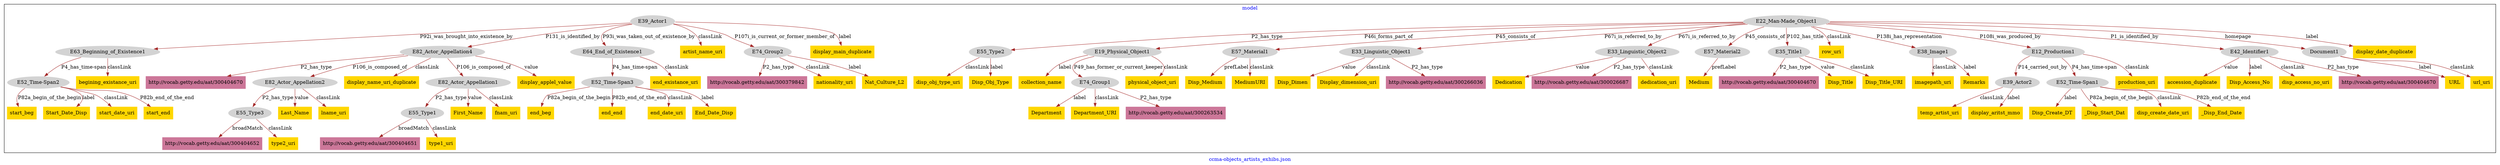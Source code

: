 digraph n0 {
fontcolor="blue"
remincross="true"
label="ccma-objects_artists_exhibs.json"
subgraph cluster {
label="model"
n2[style="filled",color="white",fillcolor="lightgray",label="E22_Man-Made_Object1"];
n3[style="filled",color="white",fillcolor="lightgray",label="E55_Type2"];
n4[style="filled",color="white",fillcolor="lightgray",label="E52_Time-Span3"];
n5[shape="plaintext",style="filled",fillcolor="gold",label="end_beg"];
n6[style="filled",color="white",fillcolor="lightgray",label="E52_Time-Span2"];
n7[shape="plaintext",style="filled",fillcolor="gold",label="start_beg"];
n8[style="filled",color="white",fillcolor="lightgray",label="E19_Physical_Object1"];
n9[shape="plaintext",style="filled",fillcolor="gold",label="collection_name"];
n10[style="filled",color="white",fillcolor="lightgray",label="E39_Actor1"];
n11[style="filled",color="white",fillcolor="lightgray",label="E63_Beginning_of_Existence1"];
n12[style="filled",color="white",fillcolor="lightgray",label="E82_Actor_Appellation4"];
n13[shape="plaintext",style="filled",fillcolor="#CC7799",label="http://vocab.getty.edu/aat/300404670"];
n14[style="filled",color="white",fillcolor="lightgray",label="E64_End_of_Existence1"];
n15[shape="plaintext",style="filled",fillcolor="gold",label="end_existance_uri"];
n16[style="filled",color="white",fillcolor="lightgray",label="E55_Type1"];
n17[shape="plaintext",style="filled",fillcolor="#CC7799",label="http://vocab.getty.edu/aat/300404651"];
n18[style="filled",color="white",fillcolor="lightgray",label="E55_Type3"];
n19[shape="plaintext",style="filled",fillcolor="#CC7799",label="http://vocab.getty.edu/aat/300404652"];
n20[style="filled",color="white",fillcolor="lightgray",label="E57_Material1"];
n21[shape="plaintext",style="filled",fillcolor="gold",label="Disp_Medium"];
n22[style="filled",color="white",fillcolor="lightgray",label="E33_Linguistic_Object1"];
n23[shape="plaintext",style="filled",fillcolor="gold",label="Disp_Dimen"];
n24[style="filled",color="white",fillcolor="lightgray",label="E82_Actor_Appellation2"];
n25[shape="plaintext",style="filled",fillcolor="gold",label="display_name_uri_duplicate"];
n26[style="filled",color="white",fillcolor="lightgray",label="E33_Linguistic_Object2"];
n27[shape="plaintext",style="filled",fillcolor="gold",label="Dedication"];
n28[style="filled",color="white",fillcolor="lightgray",label="E57_Material2"];
n29[shape="plaintext",style="filled",fillcolor="gold",label="Medium"];
n30[style="filled",color="white",fillcolor="lightgray",label="E35_Title1"];
n31[shape="plaintext",style="filled",fillcolor="#CC7799",label="http://vocab.getty.edu/aat/300404670"];
n32[shape="plaintext",style="filled",fillcolor="gold",label="row_uri"];
n33[style="filled",color="white",fillcolor="lightgray",label="E38_Image1"];
n34[shape="plaintext",style="filled",fillcolor="gold",label="imagepath_uri"];
n35[shape="plaintext",style="filled",fillcolor="gold",label="Disp_Title"];
n36[style="filled",color="white",fillcolor="lightgray",label="E12_Production1"];
n37[style="filled",color="white",fillcolor="lightgray",label="E39_Actor2"];
n38[shape="plaintext",style="filled",fillcolor="gold",label="disp_obj_type_uri"];
n39[style="filled",color="white",fillcolor="lightgray",label="E82_Actor_Appellation1"];
n40[shape="plaintext",style="filled",fillcolor="gold",label="First_Name"];
n41[shape="plaintext",style="filled",fillcolor="gold",label="end_end"];
n42[style="filled",color="white",fillcolor="lightgray",label="E74_Group1"];
n43[shape="plaintext",style="filled",fillcolor="gold",label="Department"];
n44[style="filled",color="white",fillcolor="lightgray",label="E52_Time-Span1"];
n45[shape="plaintext",style="filled",fillcolor="gold",label="Disp_Create_DT"];
n46[shape="plaintext",style="filled",fillcolor="gold",label="temp_artist_uri"];
n47[shape="plaintext",style="filled",fillcolor="gold",label="artist_name_uri"];
n48[shape="plaintext",style="filled",fillcolor="gold",label="MediumURI"];
n49[shape="plaintext",style="filled",fillcolor="gold",label="end_date_uri"];
n50[style="filled",color="white",fillcolor="lightgray",label="E42_Identifier1"];
n51[shape="plaintext",style="filled",fillcolor="gold",label="begining_existance_uri"];
n52[shape="plaintext",style="filled",fillcolor="gold",label="Last_Name"];
n53[shape="plaintext",style="filled",fillcolor="gold",label="production_uri"];
n54[shape="plaintext",style="filled",fillcolor="gold",label="_Disp_Start_Dat"];
n55[style="filled",color="white",fillcolor="lightgray",label="E74_Group2"];
n56[shape="plaintext",style="filled",fillcolor="#CC7799",label="http://vocab.getty.edu/aat/300379842"];
n57[shape="plaintext",style="filled",fillcolor="gold",label="Department_URI"];
n58[style="filled",color="white",fillcolor="lightgray",label="Document1"];
n59[shape="plaintext",style="filled",fillcolor="#CC7799",label="http://vocab.getty.edu/aat/300026687"];
n60[shape="plaintext",style="filled",fillcolor="gold",label="accession_duplicate"];
n61[shape="plaintext",style="filled",fillcolor="gold",label="Display_dimension_uri"];
n62[shape="plaintext",style="filled",fillcolor="gold",label="display_aritst_mmo"];
n63[shape="plaintext",style="filled",fillcolor="gold",label="Disp_Access_No"];
n64[shape="plaintext",style="filled",fillcolor="gold",label="fnam_uri"];
n65[shape="plaintext",style="filled",fillcolor="gold",label="type2_uri"];
n66[shape="plaintext",style="filled",fillcolor="gold",label="nationality_uri"];
n67[shape="plaintext",style="filled",fillcolor="gold",label="End_Date_Disp"];
n68[shape="plaintext",style="filled",fillcolor="gold",label="disp_create_date_uri"];
n69[shape="plaintext",style="filled",fillcolor="gold",label="physical_object_uri"];
n70[shape="plaintext",style="filled",fillcolor="gold",label="_Disp_End_Date"];
n71[shape="plaintext",style="filled",fillcolor="gold",label="disp_access_no_uri"];
n72[shape="plaintext",style="filled",fillcolor="gold",label="Start_Date_Disp"];
n73[shape="plaintext",style="filled",fillcolor="gold",label="display_date_duplicate"];
n74[shape="plaintext",style="filled",fillcolor="#CC7799",label="http://vocab.getty.edu/aat/300263534"];
n75[shape="plaintext",style="filled",fillcolor="gold",label="display_main_duplicate"];
n76[shape="plaintext",style="filled",fillcolor="gold",label="Remarks"];
n77[shape="plaintext",style="filled",fillcolor="gold",label="start_date_uri"];
n78[shape="plaintext",style="filled",fillcolor="gold",label="display_applel_value"];
n79[shape="plaintext",style="filled",fillcolor="gold",label="dedication_uri"];
n80[shape="plaintext",style="filled",fillcolor="gold",label="lname_uri"];
n81[shape="plaintext",style="filled",fillcolor="gold",label="Disp_Obj_Type"];
n82[shape="plaintext",style="filled",fillcolor="gold",label="type1_uri"];
n83[shape="plaintext",style="filled",fillcolor="#CC7799",label="http://vocab.getty.edu/aat/300404670"];
n84[shape="plaintext",style="filled",fillcolor="gold",label="Disp_Title_URI"];
n85[shape="plaintext",style="filled",fillcolor="gold",label="start_end"];
n86[shape="plaintext",style="filled",fillcolor="gold",label="URL"];
n87[shape="plaintext",style="filled",fillcolor="#CC7799",label="http://vocab.getty.edu/aat/300266036"];
n88[shape="plaintext",style="filled",fillcolor="gold",label="Nat_Culture_L2"];
n89[shape="plaintext",style="filled",fillcolor="gold",label="url_uri"];
}
n2 -> n3[color="brown",fontcolor="black",label="P2_has_type"]
n4 -> n5[color="brown",fontcolor="black",label="P82a_begin_of_the_begin"]
n6 -> n7[color="brown",fontcolor="black",label="P82a_begin_of_the_begin"]
n8 -> n9[color="brown",fontcolor="black",label="label"]
n10 -> n11[color="brown",fontcolor="black",label="P92i_was_brought_into_existence_by"]
n12 -> n13[color="brown",fontcolor="black",label="P2_has_type"]
n14 -> n15[color="brown",fontcolor="black",label="classLink"]
n16 -> n17[color="brown",fontcolor="black",label="broadMatch"]
n18 -> n19[color="brown",fontcolor="black",label="broadMatch"]
n20 -> n21[color="brown",fontcolor="black",label="prefLabel"]
n22 -> n23[color="brown",fontcolor="black",label="value"]
n24 -> n18[color="brown",fontcolor="black",label="P2_has_type"]
n12 -> n25[color="brown",fontcolor="black",label="classLink"]
n26 -> n27[color="brown",fontcolor="black",label="value"]
n28 -> n29[color="brown",fontcolor="black",label="prefLabel"]
n30 -> n31[color="brown",fontcolor="black",label="P2_has_type"]
n2 -> n32[color="brown",fontcolor="black",label="classLink"]
n33 -> n34[color="brown",fontcolor="black",label="classLink"]
n30 -> n35[color="brown",fontcolor="black",label="value"]
n2 -> n20[color="brown",fontcolor="black",label="P45_consists_of"]
n2 -> n28[color="brown",fontcolor="black",label="P45_consists_of"]
n14 -> n4[color="brown",fontcolor="black",label="P4_has_time-span"]
n36 -> n37[color="brown",fontcolor="black",label="P14_carried_out_by"]
n3 -> n38[color="brown",fontcolor="black",label="classLink"]
n39 -> n40[color="brown",fontcolor="black",label="value"]
n2 -> n33[color="brown",fontcolor="black",label="P138i_has_representation"]
n4 -> n41[color="brown",fontcolor="black",label="P82b_end_of_the_end"]
n42 -> n43[color="brown",fontcolor="black",label="label"]
n44 -> n45[color="brown",fontcolor="black",label="label"]
n37 -> n46[color="brown",fontcolor="black",label="classLink"]
n39 -> n16[color="brown",fontcolor="black",label="P2_has_type"]
n10 -> n47[color="brown",fontcolor="black",label="classLink"]
n20 -> n48[color="brown",fontcolor="black",label="classLink"]
n2 -> n36[color="brown",fontcolor="black",label="P108i_was_produced_by"]
n4 -> n49[color="brown",fontcolor="black",label="classLink"]
n2 -> n50[color="brown",fontcolor="black",label="P1_is_identified_by"]
n11 -> n51[color="brown",fontcolor="black",label="classLink"]
n10 -> n12[color="brown",fontcolor="black",label="P131_is_identified_by"]
n24 -> n52[color="brown",fontcolor="black",label="value"]
n12 -> n39[color="brown",fontcolor="black",label="P106_is_composed_of"]
n12 -> n24[color="brown",fontcolor="black",label="P106_is_composed_of"]
n11 -> n6[color="brown",fontcolor="black",label="P4_has_time-span"]
n36 -> n53[color="brown",fontcolor="black",label="classLink"]
n44 -> n54[color="brown",fontcolor="black",label="P82a_begin_of_the_begin"]
n55 -> n56[color="brown",fontcolor="black",label="P2_has_type"]
n8 -> n42[color="brown",fontcolor="black",label="P49_has_former_or_current_keeper"]
n42 -> n57[color="brown",fontcolor="black",label="classLink"]
n2 -> n58[color="brown",fontcolor="black",label="homepage"]
n26 -> n59[color="brown",fontcolor="black",label="P2_has_type"]
n50 -> n60[color="brown",fontcolor="black",label="value"]
n10 -> n14[color="brown",fontcolor="black",label="P93i_was_taken_out_of_existence_by"]
n36 -> n44[color="brown",fontcolor="black",label="P4_has_time-span"]
n10 -> n55[color="brown",fontcolor="black",label="P107i_is_current_or_former_member_of"]
n22 -> n61[color="brown",fontcolor="black",label="classLink"]
n37 -> n62[color="brown",fontcolor="black",label="label"]
n50 -> n63[color="brown",fontcolor="black",label="label"]
n39 -> n64[color="brown",fontcolor="black",label="classLink"]
n18 -> n65[color="brown",fontcolor="black",label="classLink"]
n2 -> n30[color="brown",fontcolor="black",label="P102_has_title"]
n55 -> n66[color="brown",fontcolor="black",label="classLink"]
n4 -> n67[color="brown",fontcolor="black",label="label"]
n44 -> n68[color="brown",fontcolor="black",label="classLink"]
n2 -> n8[color="brown",fontcolor="black",label="P46i_forms_part_of"]
n8 -> n69[color="brown",fontcolor="black",label="classLink"]
n44 -> n70[color="brown",fontcolor="black",label="P82b_end_of_the_end"]
n50 -> n71[color="brown",fontcolor="black",label="classLink"]
n6 -> n72[color="brown",fontcolor="black",label="label"]
n2 -> n73[color="brown",fontcolor="black",label="label"]
n42 -> n74[color="brown",fontcolor="black",label="P2_has_type"]
n2 -> n22[color="brown",fontcolor="black",label="P67i_is_referred_to_by"]
n10 -> n75[color="brown",fontcolor="black",label="label"]
n33 -> n76[color="brown",fontcolor="black",label="label"]
n2 -> n26[color="brown",fontcolor="black",label="P67i_is_referred_to_by"]
n6 -> n77[color="brown",fontcolor="black",label="classLink"]
n12 -> n78[color="brown",fontcolor="black",label="value"]
n26 -> n79[color="brown",fontcolor="black",label="classLink"]
n24 -> n80[color="brown",fontcolor="black",label="classLink"]
n3 -> n81[color="brown",fontcolor="black",label="label"]
n16 -> n82[color="brown",fontcolor="black",label="classLink"]
n50 -> n83[color="brown",fontcolor="black",label="P2_has_type"]
n30 -> n84[color="brown",fontcolor="black",label="classLink"]
n6 -> n85[color="brown",fontcolor="black",label="P82b_end_of_the_end"]
n58 -> n86[color="brown",fontcolor="black",label="label"]
n22 -> n87[color="brown",fontcolor="black",label="P2_has_type"]
n55 -> n88[color="brown",fontcolor="black",label="label"]
n58 -> n89[color="brown",fontcolor="black",label="classLink"]
}
